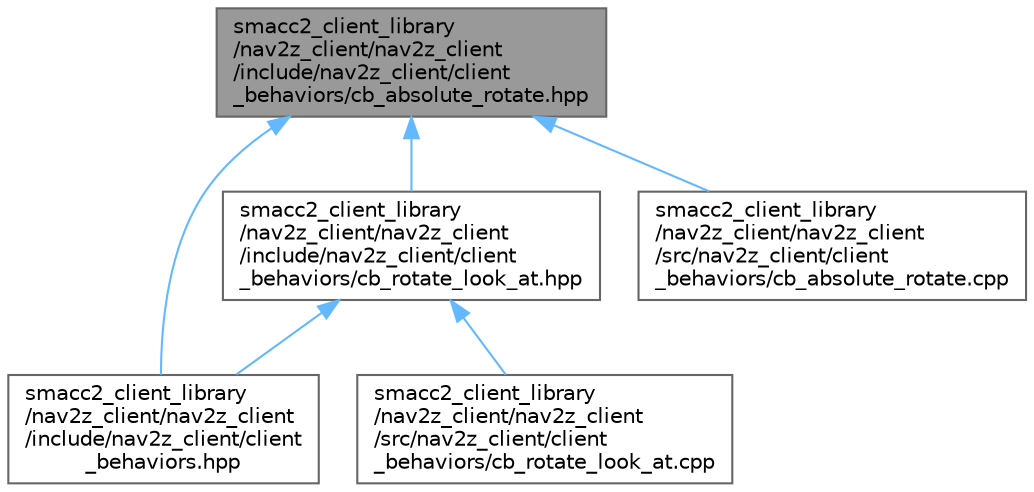 digraph "smacc2_client_library/nav2z_client/nav2z_client/include/nav2z_client/client_behaviors/cb_absolute_rotate.hpp"
{
 // LATEX_PDF_SIZE
  bgcolor="transparent";
  edge [fontname=Helvetica,fontsize=10,labelfontname=Helvetica,labelfontsize=10];
  node [fontname=Helvetica,fontsize=10,shape=box,height=0.2,width=0.4];
  Node1 [label="smacc2_client_library\l/nav2z_client/nav2z_client\l/include/nav2z_client/client\l_behaviors/cb_absolute_rotate.hpp",height=0.2,width=0.4,color="gray40", fillcolor="grey60", style="filled", fontcolor="black",tooltip=" "];
  Node1 -> Node2 [dir="back",color="steelblue1",style="solid"];
  Node2 [label="smacc2_client_library\l/nav2z_client/nav2z_client\l/include/nav2z_client/client\l_behaviors.hpp",height=0.2,width=0.4,color="grey40", fillcolor="white", style="filled",URL="$nav2z__client_2nav2z__client_2include_2nav2z__client_2client__behaviors_8hpp.html",tooltip=" "];
  Node1 -> Node3 [dir="back",color="steelblue1",style="solid"];
  Node3 [label="smacc2_client_library\l/nav2z_client/nav2z_client\l/include/nav2z_client/client\l_behaviors/cb_rotate_look_at.hpp",height=0.2,width=0.4,color="grey40", fillcolor="white", style="filled",URL="$cb__rotate__look__at_8hpp.html",tooltip=" "];
  Node3 -> Node2 [dir="back",color="steelblue1",style="solid"];
  Node3 -> Node4 [dir="back",color="steelblue1",style="solid"];
  Node4 [label="smacc2_client_library\l/nav2z_client/nav2z_client\l/src/nav2z_client/client\l_behaviors/cb_rotate_look_at.cpp",height=0.2,width=0.4,color="grey40", fillcolor="white", style="filled",URL="$cb__rotate__look__at_8cpp.html",tooltip=" "];
  Node1 -> Node5 [dir="back",color="steelblue1",style="solid"];
  Node5 [label="smacc2_client_library\l/nav2z_client/nav2z_client\l/src/nav2z_client/client\l_behaviors/cb_absolute_rotate.cpp",height=0.2,width=0.4,color="grey40", fillcolor="white", style="filled",URL="$cb__absolute__rotate_8cpp.html",tooltip=" "];
}
